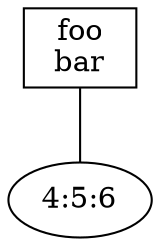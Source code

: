 /* x.dot */
/* dot -Tgif -ox.gif x.dot */
graph mainmap {
	labelloc="b";
  URL="http://www.research.att.com/base.html";
  "1:2:3" [shapefile="../../img/hardware/Router-Linksys-WRT54G-128.png", label="foo\nbar", URL=""];
  "1:2:3" -- "4:5:6" [URL=""];
}

